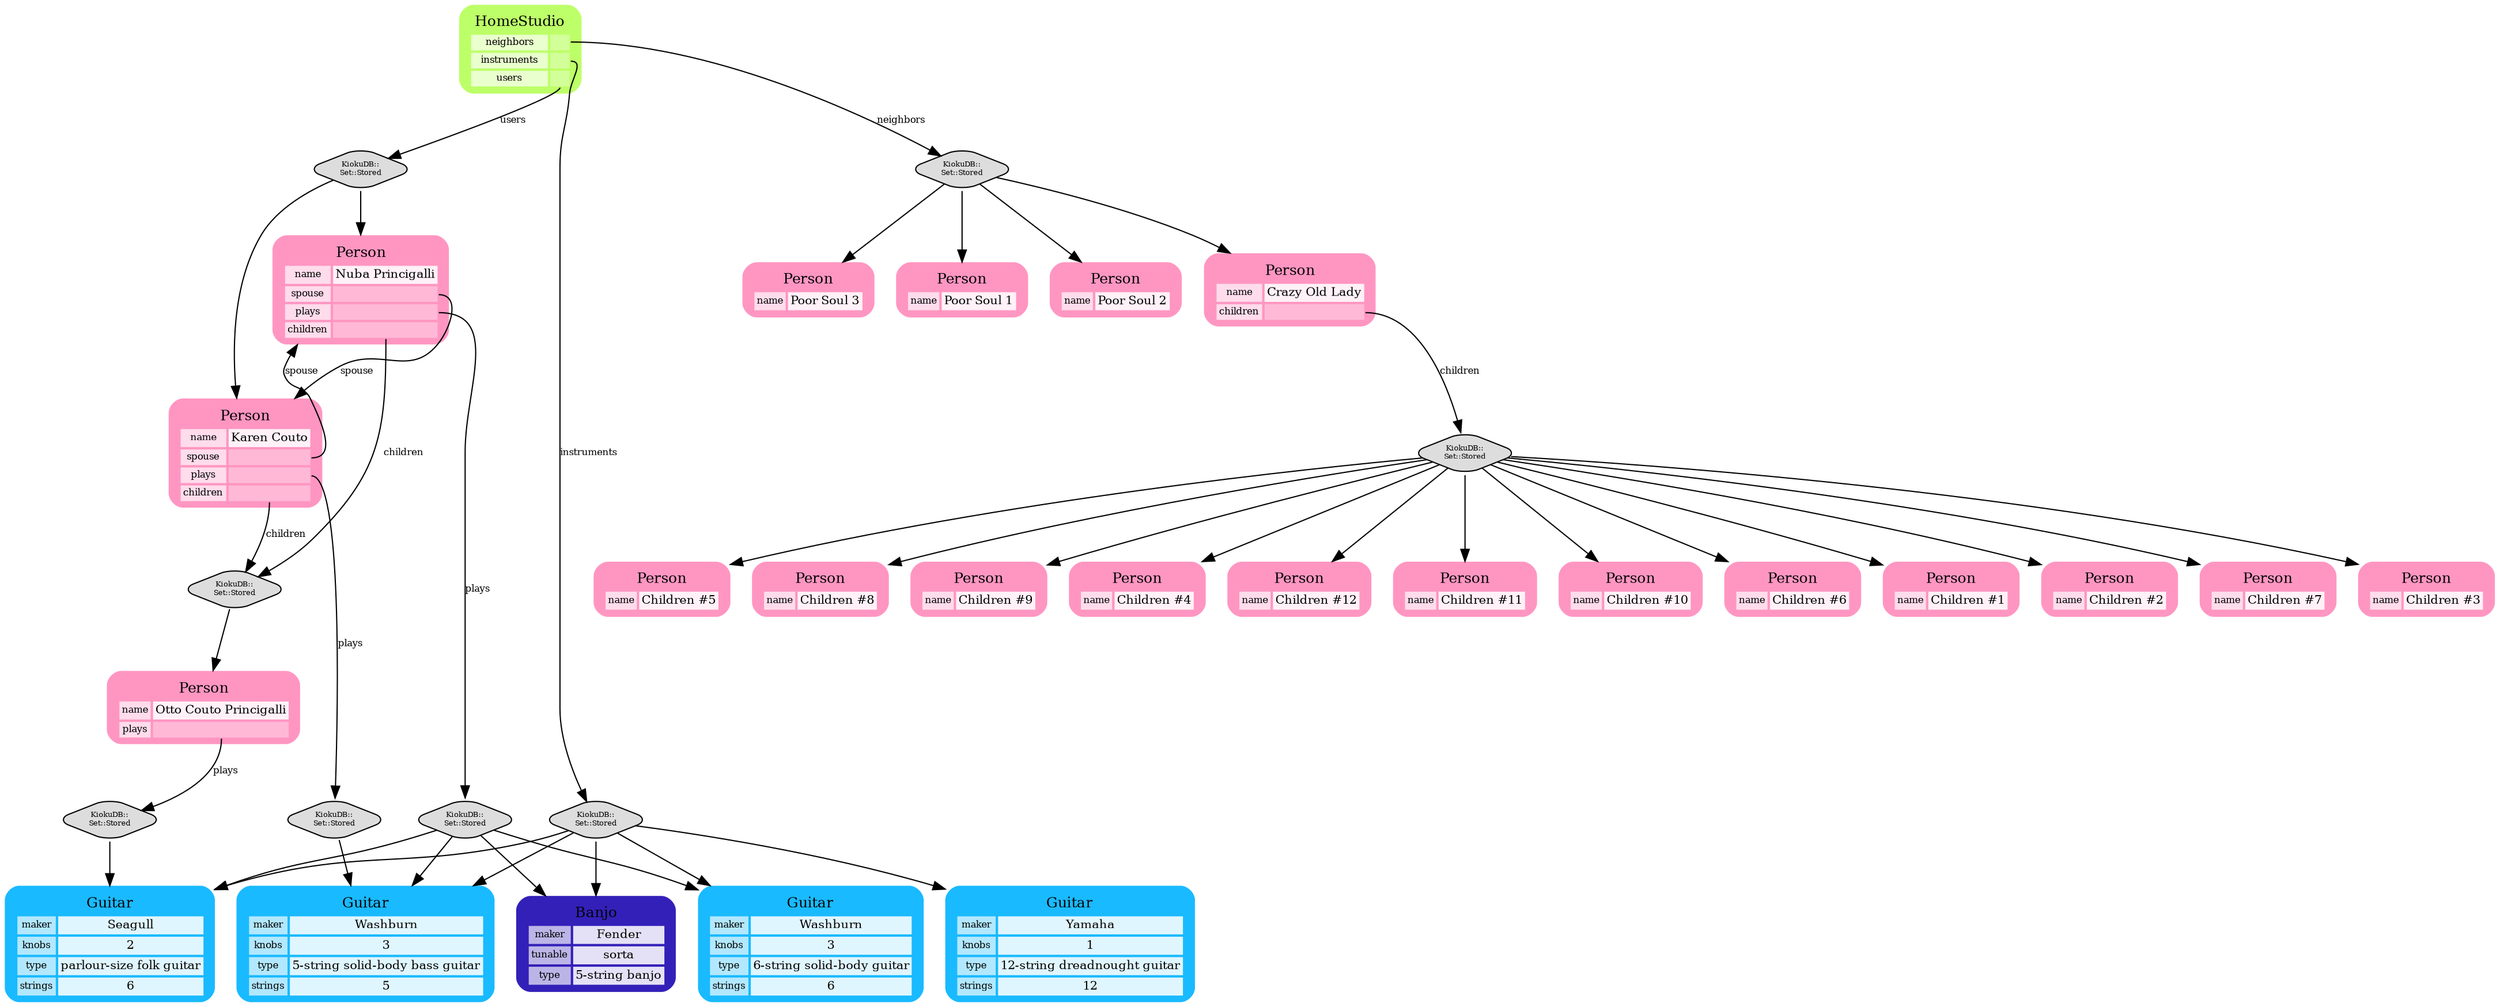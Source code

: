 digraph test {
	ratio="fill";
	overlap="false";
	node [fontsize="10"];
	edge [fontsize="8"];
	node1 [fillcolor="#FF96C2", label=<<table border="0" cellborder="0" cellspacing="2"><tr><td colspan="2"><font point-size="12">Person</font></td></tr><tr><td bgcolor="#FFFFFFAA"><font point-size="8">name</font></td><td bgcolor="#FFFFFFDD">Children #2</td></tr></table>>, shape="plaintext", style="rounded,filled"];
	node2 [fillcolor="#FF96C2", label=<<table border="0" cellborder="0" cellspacing="2"><tr><td colspan="2"><font point-size="12">Person</font></td></tr><tr><td bgcolor="#FFFFFFAA"><font point-size="8">name</font></td><td bgcolor="#FFFFFFDD">Poor Soul 3</td></tr></table>>, shape="plaintext", style="rounded,filled"];
	node3 [fillcolor="#FF96C2", label=<<table border="0" cellborder="0" cellspacing="2"><tr><td colspan="2"><font point-size="12">Person</font></td></tr><tr><td bgcolor="#FFFFFFAA"><font point-size="8">name</font></td><td bgcolor="#FFFFFFDD">Crazy Old Lady</td></tr><tr><td bgcolor="#FFFFFFAA"><font point-size="8">children</font></td><td bgcolor="#FFFFFF55" port="port0"></td></tr></table>>, shape="plaintext", style="rounded,filled"];
	node4 [fillcolor="#DDDDDDFF", fontsize="6", label="KiokuDB::\nSet::Stored", shape="diamond", style="filled,rounded"];
	node5 [fillcolor="#FF96C2", label=<<table border="0" cellborder="0" cellspacing="2"><tr><td colspan="2"><font point-size="12">Person</font></td></tr><tr><td bgcolor="#FFFFFFAA"><font point-size="8">name</font></td><td bgcolor="#FFFFFFDD">Children #7</td></tr></table>>, shape="plaintext", style="rounded,filled"];
	node6 [fillcolor="#FF96C2", label=<<table border="0" cellborder="0" cellspacing="2"><tr><td colspan="2"><font point-size="12">Person</font></td></tr><tr><td bgcolor="#FFFFFFAA"><font point-size="8">name</font></td><td bgcolor="#FFFFFFDD">Children #3</td></tr></table>>, shape="plaintext", style="rounded,filled"];
	node7 [fillcolor="#FF96C2", label=<<table border="0" cellborder="0" cellspacing="2"><tr><td colspan="2"><font point-size="12">Person</font></td></tr><tr><td bgcolor="#FFFFFFAA"><font point-size="8">name</font></td><td bgcolor="#FFFFFFDD">Children #5</td></tr></table>>, shape="plaintext", style="rounded,filled"];
	node8 [fillcolor="#FF96C2", label=<<table border="0" cellborder="0" cellspacing="2"><tr><td colspan="2"><font point-size="12">Person</font></td></tr><tr><td bgcolor="#FFFFFFAA"><font point-size="8">name</font></td><td bgcolor="#FFFFFFDD">Children #8</td></tr></table>>, shape="plaintext", style="rounded,filled"];
	node9 [fillcolor="#FF96C2", label=<<table border="0" cellborder="0" cellspacing="2"><tr><td colspan="2"><font point-size="12">Person</font></td></tr><tr><td bgcolor="#FFFFFFAA"><font point-size="8">name</font></td><td bgcolor="#FFFFFFDD">Poor Soul 1</td></tr></table>>, shape="plaintext", style="rounded,filled"];
	node10 [fillcolor="#FF96C2", label=<<table border="0" cellborder="0" cellspacing="2"><tr><td colspan="2"><font point-size="12">Person</font></td></tr><tr><td bgcolor="#FFFFFFAA"><font point-size="8">name</font></td><td bgcolor="#FFFFFFDD">Children #9</td></tr></table>>, shape="plaintext", style="rounded,filled"];
	node11 [fillcolor="#FF96C2", label=<<table border="0" cellborder="0" cellspacing="2"><tr><td colspan="2"><font point-size="12">Person</font></td></tr><tr><td bgcolor="#FFFFFFAA"><font point-size="8">name</font></td><td bgcolor="#FFFFFFDD">Children #4</td></tr></table>>, shape="plaintext", style="rounded,filled"];
	node12 [fillcolor="#FF96C2", label=<<table border="0" cellborder="0" cellspacing="2"><tr><td colspan="2"><font point-size="12">Person</font></td></tr><tr><td bgcolor="#FFFFFFAA"><font point-size="8">name</font></td><td bgcolor="#FFFFFFDD">Children #12</td></tr></table>>, shape="plaintext", style="rounded,filled"];
	node13 [fillcolor="#FF96C2", label=<<table border="0" cellborder="0" cellspacing="2"><tr><td colspan="2"><font point-size="12">Person</font></td></tr><tr><td bgcolor="#FFFFFFAA"><font point-size="8">name</font></td><td bgcolor="#FFFFFFDD">Children #11</td></tr></table>>, shape="plaintext", style="rounded,filled"];
	node14 [fillcolor="#FF96C2", label=<<table border="0" cellborder="0" cellspacing="2"><tr><td colspan="2"><font point-size="12">Person</font></td></tr><tr><td bgcolor="#FFFFFFAA"><font point-size="8">name</font></td><td bgcolor="#FFFFFFDD">Children #10</td></tr></table>>, shape="plaintext", style="rounded,filled"];
	node15 [fillcolor="#FF96C2", label=<<table border="0" cellborder="0" cellspacing="2"><tr><td colspan="2"><font point-size="12">Person</font></td></tr><tr><td bgcolor="#FFFFFFAA"><font point-size="8">name</font></td><td bgcolor="#FFFFFFDD">Children #6</td></tr></table>>, shape="plaintext", style="rounded,filled"];
	node16 [fillcolor="#FF96C2", label=<<table border="0" cellborder="0" cellspacing="2"><tr><td colspan="2"><font point-size="12">Person</font></td></tr><tr><td bgcolor="#FFFFFFAA"><font point-size="8">name</font></td><td bgcolor="#FFFFFFDD">Children #1</td></tr></table>>, shape="plaintext", style="rounded,filled"];
	node17 [fillcolor="#FF96C2", label=<<table border="0" cellborder="0" cellspacing="2"><tr><td colspan="2"><font point-size="12">Person</font></td></tr><tr><td bgcolor="#FFFFFFAA"><font point-size="8">name</font></td><td bgcolor="#FFFFFFDD">Poor Soul 2</td></tr></table>>, shape="plaintext", style="rounded,filled"];
	node18 [fillcolor="#FF96C2", label=<<table border="0" cellborder="0" cellspacing="2"><tr><td colspan="2"><font point-size="12">Person</font></td></tr><tr><td bgcolor="#FFFFFFAA"><font point-size="8">name</font></td><td bgcolor="#FFFFFFDD">Nuba Princigalli</td></tr><tr><td bgcolor="#FFFFFFAA"><font point-size="8">spouse</font></td><td bgcolor="#FFFFFF55" port="port0"></td></tr><tr><td bgcolor="#FFFFFFAA"><font point-size="8">plays</font></td><td bgcolor="#FFFFFF55" port="port1"></td></tr><tr><td bgcolor="#FFFFFFAA"><font point-size="8">children</font></td><td bgcolor="#FFFFFF55" port="port2"></td></tr></table>>, shape="plaintext", style="rounded,filled"];
	node19 [fillcolor="#FF96C2", label=<<table border="0" cellborder="0" cellspacing="2"><tr><td colspan="2"><font point-size="12">Person</font></td></tr><tr><td bgcolor="#FFFFFFAA"><font point-size="8">name</font></td><td bgcolor="#FFFFFFDD">Karen Couto</td></tr><tr><td bgcolor="#FFFFFFAA"><font point-size="8">spouse</font></td><td bgcolor="#FFFFFF55" port="port0"></td></tr><tr><td bgcolor="#FFFFFFAA"><font point-size="8">plays</font></td><td bgcolor="#FFFFFF55" port="port1"></td></tr><tr><td bgcolor="#FFFFFFAA"><font point-size="8">children</font></td><td bgcolor="#FFFFFF55" port="port2"></td></tr></table>>, shape="plaintext", style="rounded,filled"];
	node20 [fillcolor="#DDDDDDFF", fontsize="6", label="KiokuDB::\nSet::Stored", shape="diamond", style="filled,rounded"];
	node21 [fillcolor="#DDDDDDFF", fontsize="6", label="KiokuDB::\nSet::Stored", shape="diamond", style="filled,rounded"];
	node22 [fillcolor="#DDDDDDFF", fontsize="6", label="KiokuDB::\nSet::Stored", shape="diamond", style="filled,rounded"];
	node23 [fillcolor="#FF96C2", label=<<table border="0" cellborder="0" cellspacing="2"><tr><td colspan="2"><font point-size="12">Person</font></td></tr><tr><td bgcolor="#FFFFFFAA"><font point-size="8">name</font></td><td bgcolor="#FFFFFFDD">Otto Couto Princigalli</td></tr><tr><td bgcolor="#FFFFFFAA"><font point-size="8">plays</font></td><td bgcolor="#FFFFFF55" port="port0"></td></tr></table>>, shape="plaintext", style="rounded,filled"];
	node24 [fillcolor="#DDDDDDFF", fontsize="6", label="KiokuDB::\nSet::Stored", shape="diamond", style="filled,rounded"];
	node25 [fillcolor="#19BAFF", label=<<table border="0" cellborder="0" cellspacing="2"><tr><td colspan="2"><font point-size="12">Guitar</font></td></tr><tr><td bgcolor="#FFFFFFAA"><font point-size="8">maker</font></td><td bgcolor="#FFFFFFDD">Washburn</td></tr><tr><td bgcolor="#FFFFFFAA"><font point-size="8">knobs</font></td><td bgcolor="#FFFFFFDD">3</td></tr><tr><td bgcolor="#FFFFFFAA"><font point-size="8">type</font></td><td bgcolor="#FFFFFFDD">5-string solid-body bass guitar</td></tr><tr><td bgcolor="#FFFFFFAA"><font point-size="8">strings</font></td><td bgcolor="#FFFFFFDD">5</td></tr></table>>, shape="plaintext", style="rounded,filled"];
	node26 [fillcolor="#3320B8", label=<<table border="0" cellborder="0" cellspacing="2"><tr><td colspan="2"><font point-size="12">Banjo</font></td></tr><tr><td bgcolor="#FFFFFFAA"><font point-size="8">maker</font></td><td bgcolor="#FFFFFFDD">Fender</td></tr><tr><td bgcolor="#FFFFFFAA"><font point-size="8">tunable</font></td><td bgcolor="#FFFFFFDD">sorta</td></tr><tr><td bgcolor="#FFFFFFAA"><font point-size="8">type</font></td><td bgcolor="#FFFFFFDD">5-string banjo</td></tr></table>>, shape="plaintext", style="rounded,filled"];
	node27 [fillcolor="#19BAFF", label=<<table border="0" cellborder="0" cellspacing="2"><tr><td colspan="2"><font point-size="12">Guitar</font></td></tr><tr><td bgcolor="#FFFFFFAA"><font point-size="8">maker</font></td><td bgcolor="#FFFFFFDD">Seagull</td></tr><tr><td bgcolor="#FFFFFFAA"><font point-size="8">knobs</font></td><td bgcolor="#FFFFFFDD">2</td></tr><tr><td bgcolor="#FFFFFFAA"><font point-size="8">type</font></td><td bgcolor="#FFFFFFDD">parlour-size folk guitar</td></tr><tr><td bgcolor="#FFFFFFAA"><font point-size="8">strings</font></td><td bgcolor="#FFFFFFDD">6</td></tr></table>>, shape="plaintext", style="rounded,filled"];
	node28 [fillcolor="#19BAFF", label=<<table border="0" cellborder="0" cellspacing="2"><tr><td colspan="2"><font point-size="12">Guitar</font></td></tr><tr><td bgcolor="#FFFFFFAA"><font point-size="8">maker</font></td><td bgcolor="#FFFFFFDD">Washburn</td></tr><tr><td bgcolor="#FFFFFFAA"><font point-size="8">knobs</font></td><td bgcolor="#FFFFFFDD">3</td></tr><tr><td bgcolor="#FFFFFFAA"><font point-size="8">type</font></td><td bgcolor="#FFFFFFDD">6-string solid-body guitar</td></tr><tr><td bgcolor="#FFFFFFAA"><font point-size="8">strings</font></td><td bgcolor="#FFFFFFDD">6</td></tr></table>>, shape="plaintext", style="rounded,filled"];
	node29 [fillcolor="#DDDDDDFF", fontsize="6", label="KiokuDB::\nSet::Stored", shape="diamond", style="filled,rounded"];
	node30 [fillcolor="#DDDDDDFF", fontsize="6", label="KiokuDB::\nSet::Stored", shape="diamond", style="filled,rounded"];
	node31 [fillcolor="#19BAFF", label=<<table border="0" cellborder="0" cellspacing="2"><tr><td colspan="2"><font point-size="12">Guitar</font></td></tr><tr><td bgcolor="#FFFFFFAA"><font point-size="8">maker</font></td><td bgcolor="#FFFFFFDD">Yamaha</td></tr><tr><td bgcolor="#FFFFFFAA"><font point-size="8">knobs</font></td><td bgcolor="#FFFFFFDD">1</td></tr><tr><td bgcolor="#FFFFFFAA"><font point-size="8">type</font></td><td bgcolor="#FFFFFFDD">12-string dreadnought guitar</td></tr><tr><td bgcolor="#FFFFFFAA"><font point-size="8">strings</font></td><td bgcolor="#FFFFFFDD">12</td></tr></table>>, shape="plaintext", style="rounded,filled"];
	node32 [fillcolor="#DDDDDDFF", fontsize="6", label="KiokuDB::\nSet::Stored", shape="diamond", style="filled,rounded"];
	node33 [fillcolor="#BDFF68", label=<<table border="0" cellborder="0" cellspacing="2"><tr><td colspan="2"><font point-size="12">HomeStudio</font></td></tr><tr><td bgcolor="#FFFFFFAA"><font point-size="8">neighbors</font></td><td bgcolor="#FFFFFF55" port="port0"></td></tr><tr><td bgcolor="#FFFFFFAA"><font point-size="8">instruments</font></td><td bgcolor="#FFFFFF55" port="port1"></td></tr><tr><td bgcolor="#FFFFFFAA"><font point-size="8">users</font></td><td bgcolor="#FFFFFF55" port="port2"></td></tr></table>>, shape="plaintext", style="rounded,filled"];
	"node3":port0 -> node4 [label="children"];
	node4 -> node11 [weight="2"];
	node4 -> node12 [weight="2"];
	node4 -> node13 [weight="2"];
	node4 -> node5 [weight="2"];
	node4 -> node10 [weight="2"];
	node4 -> node14 [weight="2"];
	node4 -> node1 [weight="2"];
	node4 -> node15 [weight="2"];
	node4 -> node7 [weight="2"];
	node4 -> node16 [weight="2"];
	node4 -> node6 [weight="2"];
	node4 -> node8 [weight="2"];
	"node18":port0 -> node19 [label="spouse"];
	"node18":port2 -> node21 [label="children"];
	"node18":port1 -> node20 [label="plays"];
	"node19":port0 -> node18 [label="spouse"];
	"node19":port2 -> node21 [label="children"];
	"node19":port1 -> node22 [label="plays"];
	node21 -> node23 [weight="2"];
	"node23":port0 -> node24 [label="plays"];
	"node33":port2 -> node29 [label="users"];
	"node33":port1 -> node30 [label="instruments"];
	"node33":port0 -> node32 [label="neighbors"];
	node29 -> node18 [weight="2"];
	node29 -> node19 [weight="2"];
	node24 -> node27 [weight="2"];
	node22 -> node25 [weight="2"];
	node20 -> node27 [weight="2"];
	node20 -> node25 [weight="2"];
	node20 -> node26 [weight="2"];
	node20 -> node28 [weight="2"];
	node30 -> node27 [weight="2"];
	node30 -> node25 [weight="2"];
	node30 -> node26 [weight="2"];
	node30 -> node28 [weight="2"];
	node30 -> node31 [weight="2"];
	node32 -> node3 [weight="2"];
	node32 -> node9 [weight="2"];
	node32 -> node17 [weight="2"];
	node32 -> node2 [weight="2"];
}

